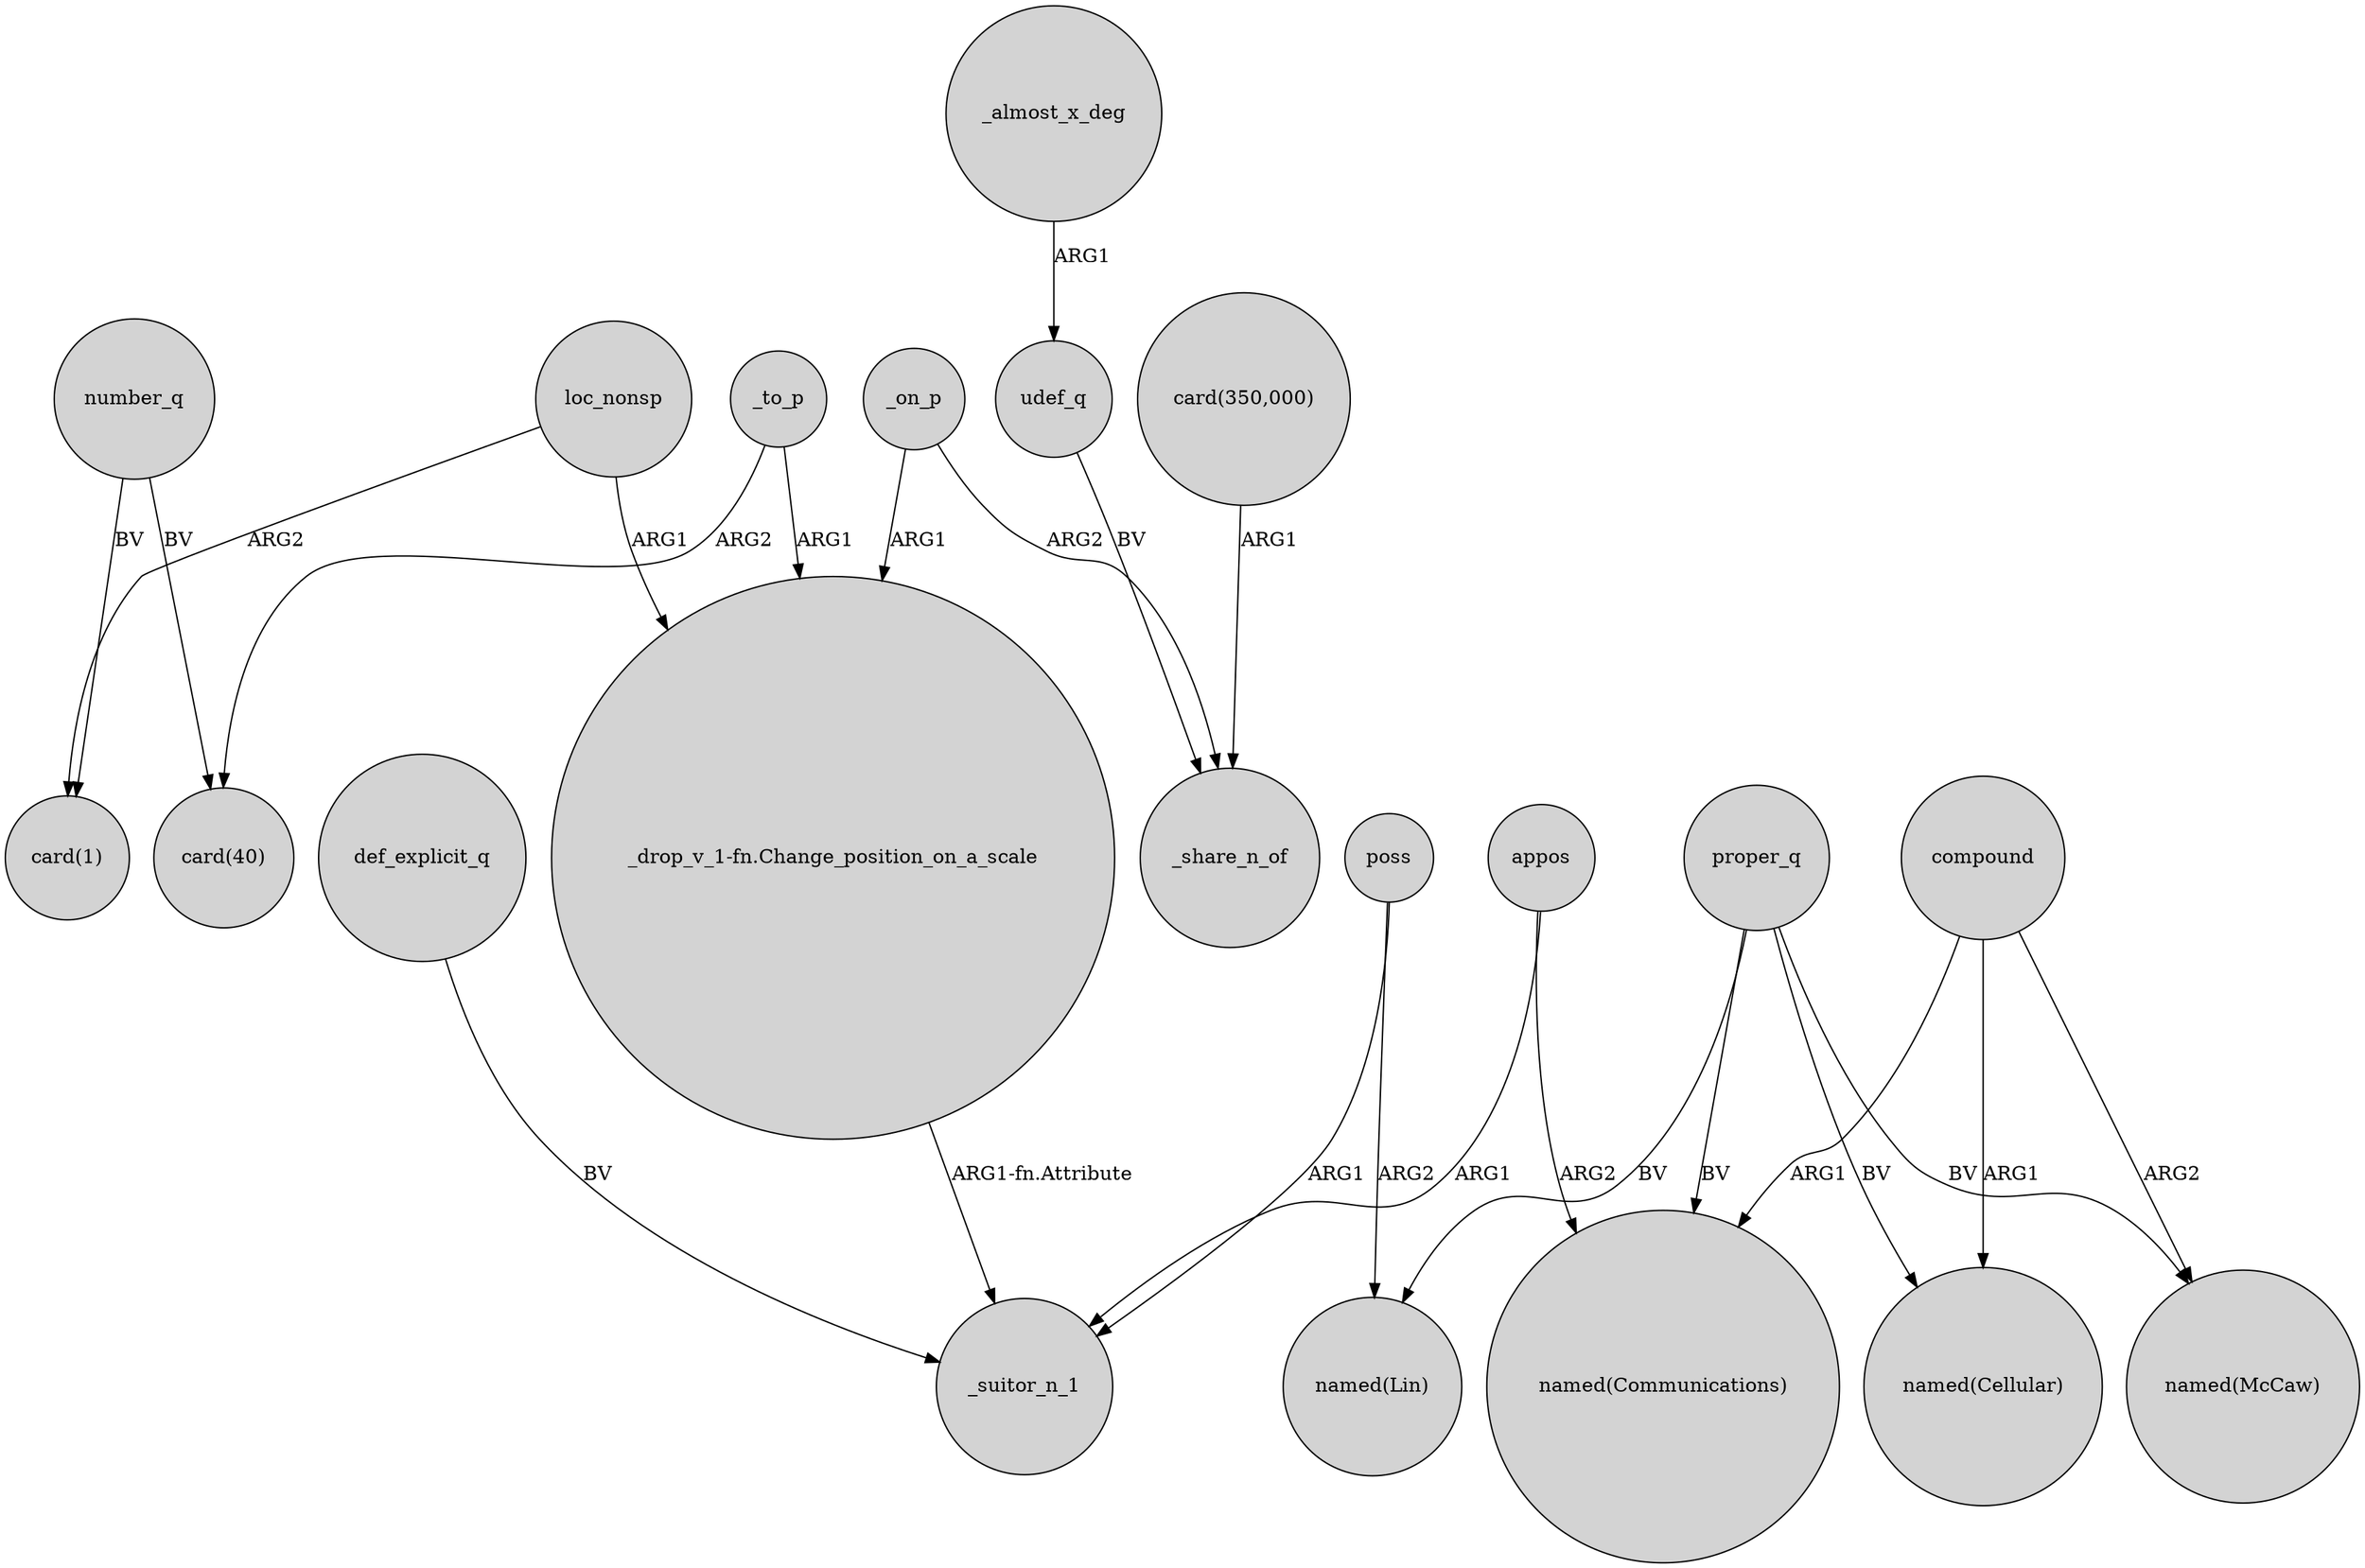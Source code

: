 digraph {
	node [shape=circle style=filled]
	appos -> _suitor_n_1 [label=ARG1]
	proper_q -> "named(Communications)" [label=BV]
	_to_p -> "card(40)" [label=ARG2]
	number_q -> "card(1)" [label=BV]
	compound -> "named(Communications)" [label=ARG1]
	loc_nonsp -> "_drop_v_1-fn.Change_position_on_a_scale" [label=ARG1]
	proper_q -> "named(Lin)" [label=BV]
	compound -> "named(Cellular)" [label=ARG1]
	poss -> _suitor_n_1 [label=ARG1]
	proper_q -> "named(McCaw)" [label=BV]
	loc_nonsp -> "card(1)" [label=ARG2]
	appos -> "named(Communications)" [label=ARG2]
	_to_p -> "_drop_v_1-fn.Change_position_on_a_scale" [label=ARG1]
	number_q -> "card(40)" [label=BV]
	udef_q -> _share_n_of [label=BV]
	_on_p -> "_drop_v_1-fn.Change_position_on_a_scale" [label=ARG1]
	poss -> "named(Lin)" [label=ARG2]
	"_drop_v_1-fn.Change_position_on_a_scale" -> _suitor_n_1 [label="ARG1-fn.Attribute"]
	_almost_x_deg -> udef_q [label=ARG1]
	def_explicit_q -> _suitor_n_1 [label=BV]
	"card(350,000)" -> _share_n_of [label=ARG1]
	proper_q -> "named(Cellular)" [label=BV]
	compound -> "named(McCaw)" [label=ARG2]
	_on_p -> _share_n_of [label=ARG2]
}
